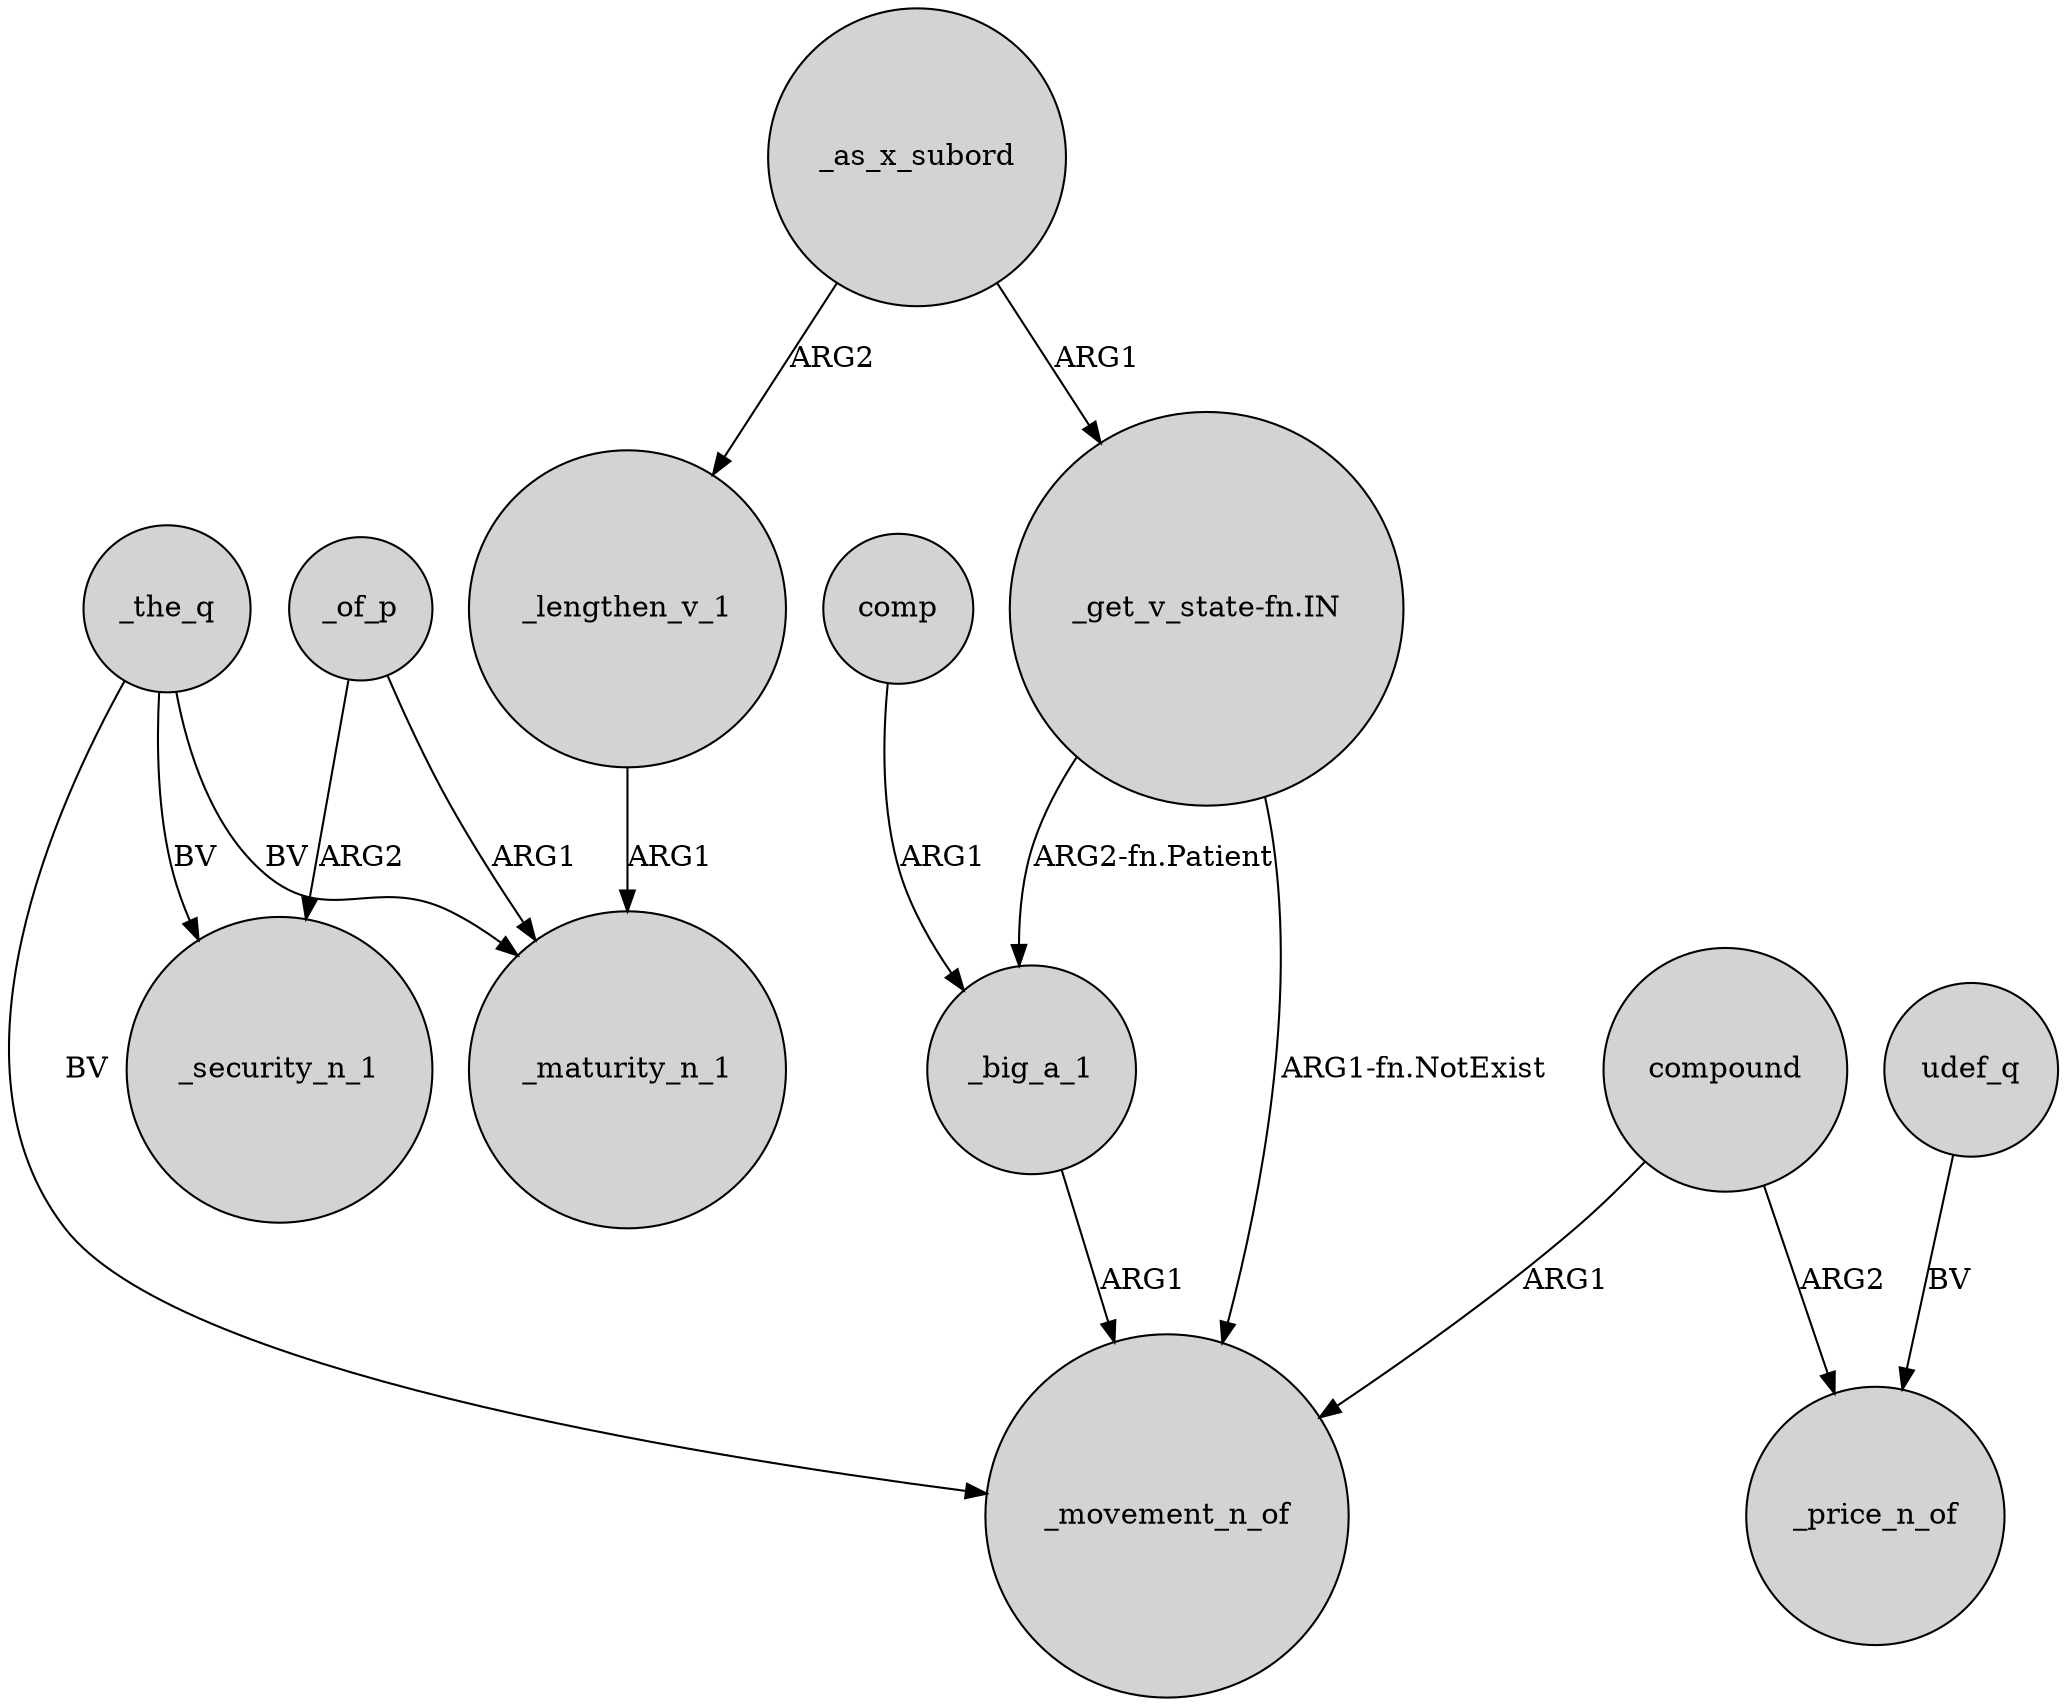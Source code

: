 digraph {
	node [shape=circle style=filled]
	compound -> _movement_n_of [label=ARG1]
	"_get_v_state-fn.IN" -> _movement_n_of [label="ARG1-fn.NotExist"]
	_as_x_subord -> _lengthen_v_1 [label=ARG2]
	compound -> _price_n_of [label=ARG2]
	"_get_v_state-fn.IN" -> _big_a_1 [label="ARG2-fn.Patient"]
	comp -> _big_a_1 [label=ARG1]
	udef_q -> _price_n_of [label=BV]
	_the_q -> _movement_n_of [label=BV]
	_the_q -> _maturity_n_1 [label=BV]
	_of_p -> _maturity_n_1 [label=ARG1]
	_lengthen_v_1 -> _maturity_n_1 [label=ARG1]
	_of_p -> _security_n_1 [label=ARG2]
	_big_a_1 -> _movement_n_of [label=ARG1]
	_as_x_subord -> "_get_v_state-fn.IN" [label=ARG1]
	_the_q -> _security_n_1 [label=BV]
}
